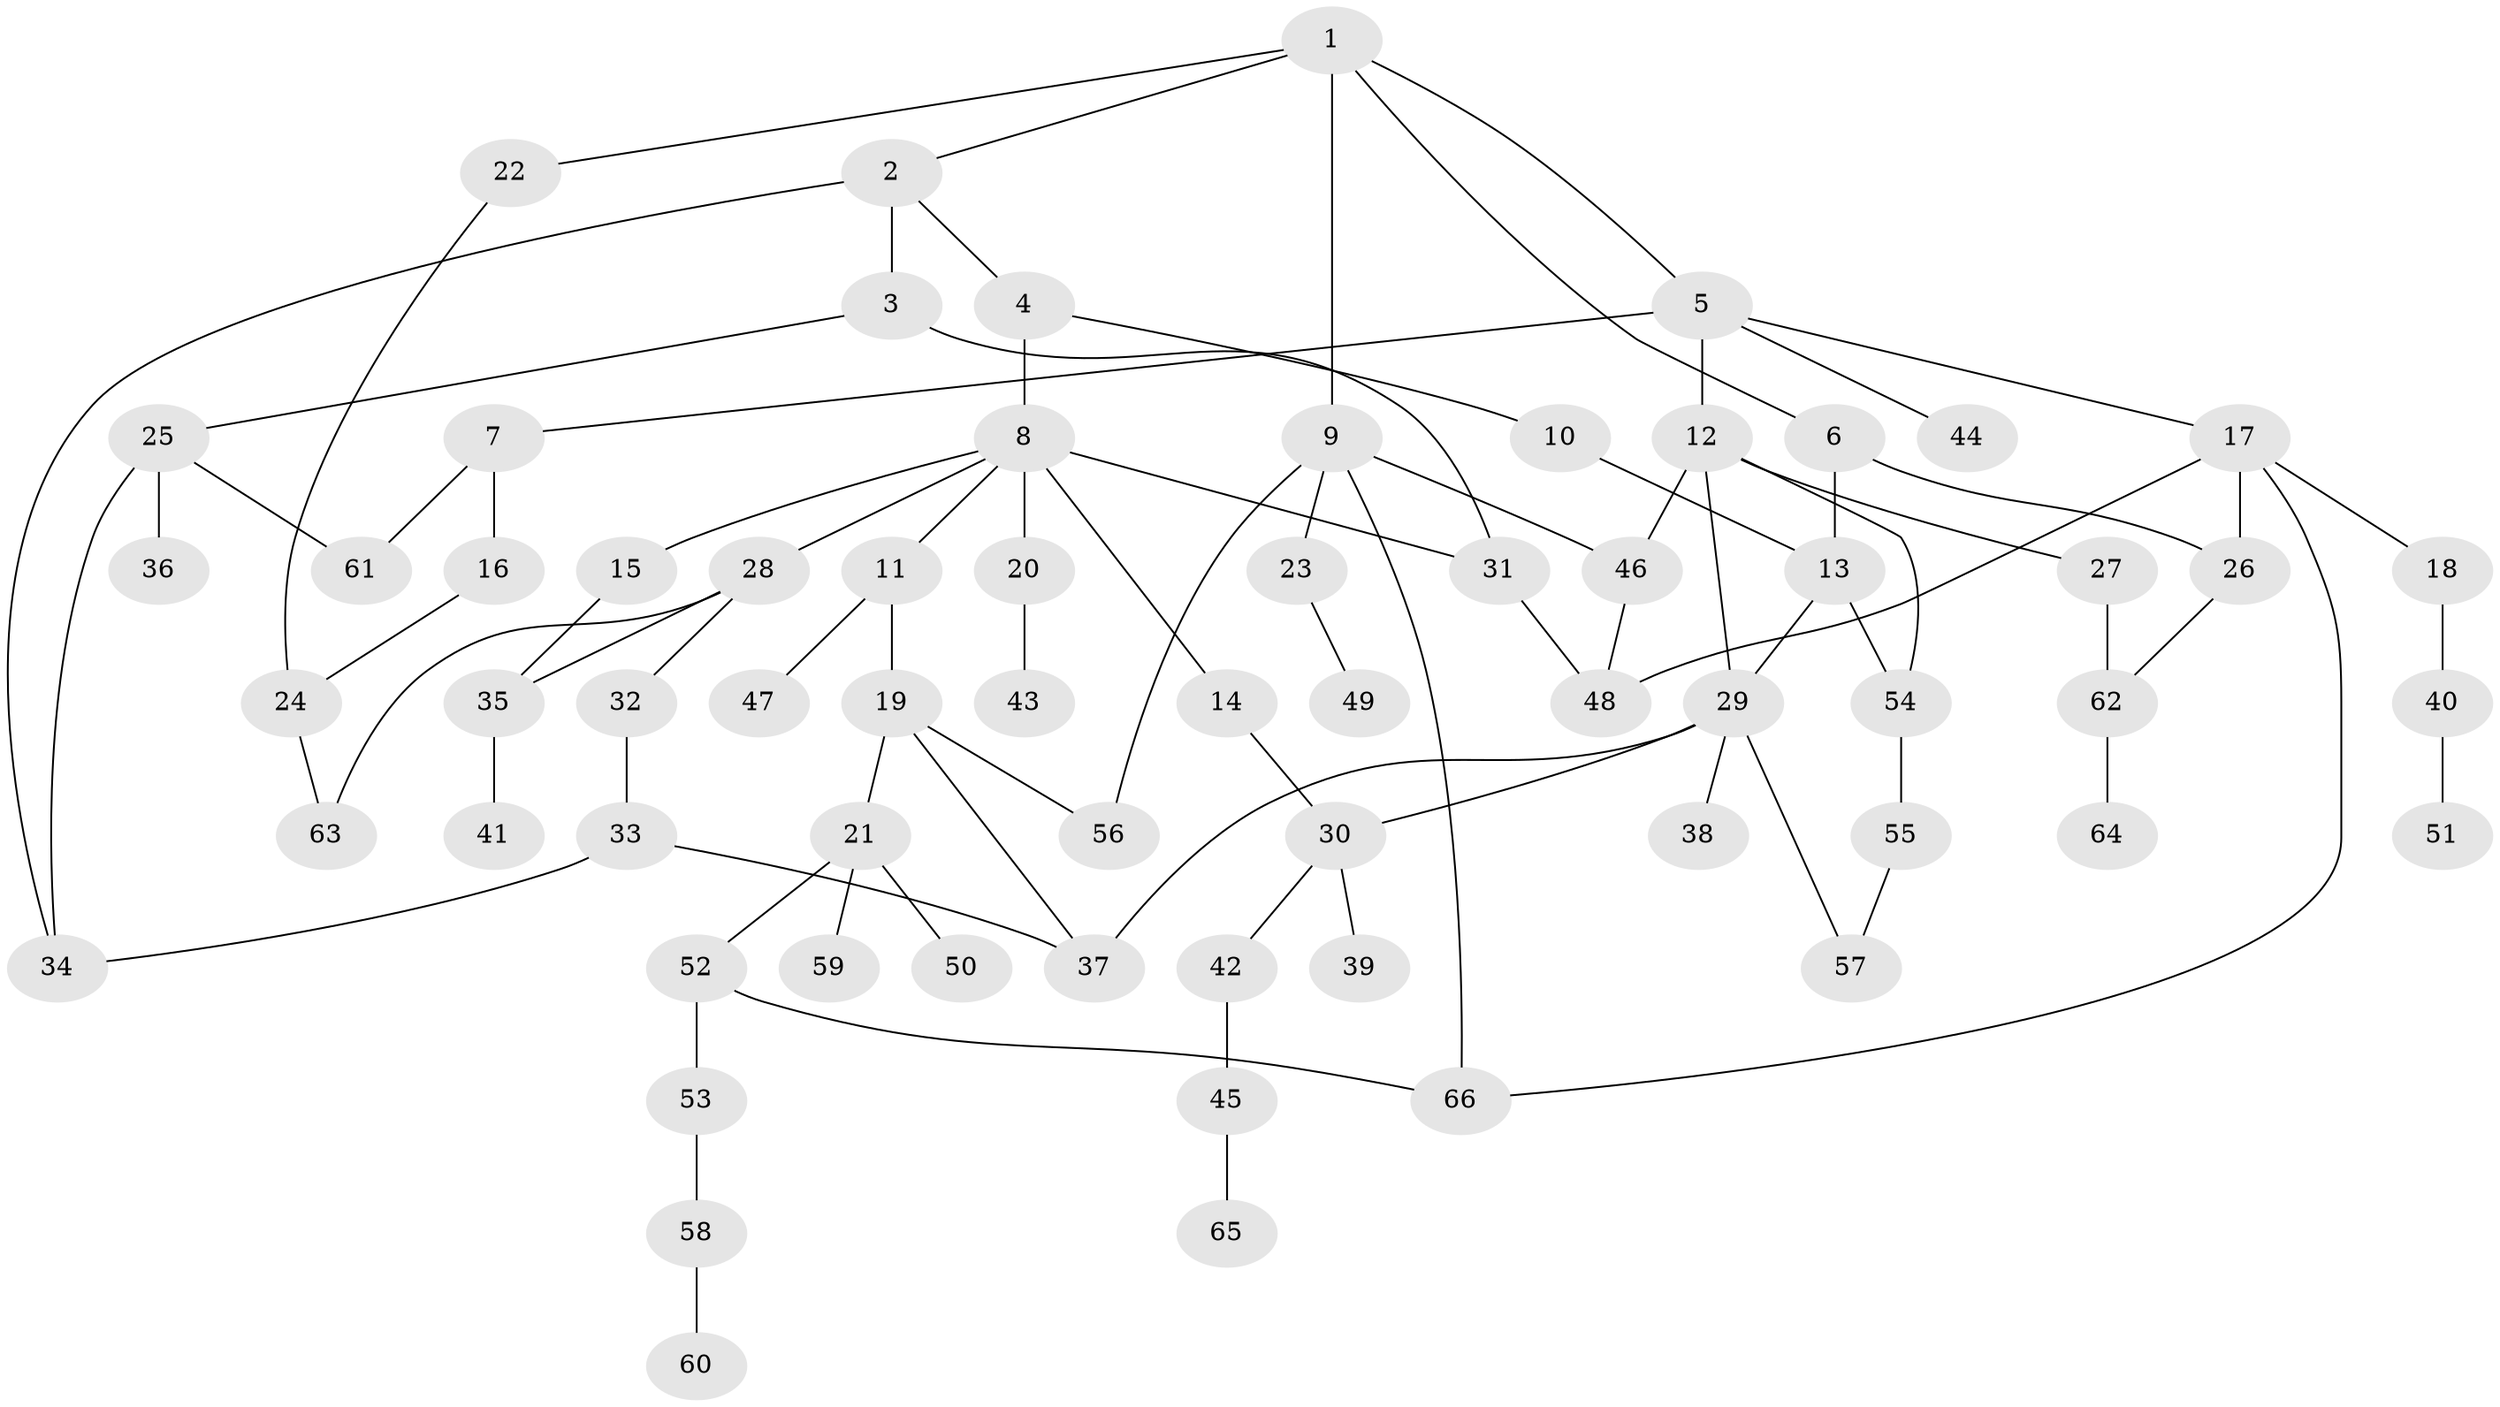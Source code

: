 // original degree distribution, {5: 0.06818181818181818, 4: 0.07575757575757576, 6: 0.015151515151515152, 2: 0.3560606060606061, 3: 0.18181818181818182, 8: 0.007575757575757576, 1: 0.29545454545454547}
// Generated by graph-tools (version 1.1) at 2025/33/03/09/25 02:33:59]
// undirected, 66 vertices, 87 edges
graph export_dot {
graph [start="1"]
  node [color=gray90,style=filled];
  1;
  2;
  3;
  4;
  5;
  6;
  7;
  8;
  9;
  10;
  11;
  12;
  13;
  14;
  15;
  16;
  17;
  18;
  19;
  20;
  21;
  22;
  23;
  24;
  25;
  26;
  27;
  28;
  29;
  30;
  31;
  32;
  33;
  34;
  35;
  36;
  37;
  38;
  39;
  40;
  41;
  42;
  43;
  44;
  45;
  46;
  47;
  48;
  49;
  50;
  51;
  52;
  53;
  54;
  55;
  56;
  57;
  58;
  59;
  60;
  61;
  62;
  63;
  64;
  65;
  66;
  1 -- 2 [weight=1.0];
  1 -- 5 [weight=1.0];
  1 -- 6 [weight=1.0];
  1 -- 9 [weight=1.0];
  1 -- 22 [weight=1.0];
  2 -- 3 [weight=2.0];
  2 -- 4 [weight=1.0];
  2 -- 34 [weight=1.0];
  3 -- 25 [weight=1.0];
  3 -- 31 [weight=1.0];
  4 -- 8 [weight=2.0];
  4 -- 10 [weight=1.0];
  5 -- 7 [weight=1.0];
  5 -- 12 [weight=1.0];
  5 -- 17 [weight=1.0];
  5 -- 44 [weight=1.0];
  6 -- 13 [weight=2.0];
  6 -- 26 [weight=1.0];
  7 -- 16 [weight=1.0];
  7 -- 61 [weight=1.0];
  8 -- 11 [weight=1.0];
  8 -- 14 [weight=1.0];
  8 -- 15 [weight=1.0];
  8 -- 20 [weight=1.0];
  8 -- 28 [weight=1.0];
  8 -- 31 [weight=1.0];
  9 -- 23 [weight=1.0];
  9 -- 46 [weight=1.0];
  9 -- 56 [weight=1.0];
  9 -- 66 [weight=1.0];
  10 -- 13 [weight=1.0];
  11 -- 19 [weight=3.0];
  11 -- 47 [weight=1.0];
  12 -- 27 [weight=1.0];
  12 -- 29 [weight=1.0];
  12 -- 46 [weight=1.0];
  12 -- 54 [weight=1.0];
  13 -- 29 [weight=1.0];
  13 -- 54 [weight=1.0];
  14 -- 30 [weight=1.0];
  15 -- 35 [weight=1.0];
  16 -- 24 [weight=1.0];
  17 -- 18 [weight=1.0];
  17 -- 26 [weight=1.0];
  17 -- 48 [weight=1.0];
  17 -- 66 [weight=1.0];
  18 -- 40 [weight=1.0];
  19 -- 21 [weight=1.0];
  19 -- 37 [weight=1.0];
  19 -- 56 [weight=1.0];
  20 -- 43 [weight=1.0];
  21 -- 50 [weight=1.0];
  21 -- 52 [weight=1.0];
  21 -- 59 [weight=1.0];
  22 -- 24 [weight=1.0];
  23 -- 49 [weight=1.0];
  24 -- 63 [weight=1.0];
  25 -- 34 [weight=1.0];
  25 -- 36 [weight=1.0];
  25 -- 61 [weight=1.0];
  26 -- 62 [weight=1.0];
  27 -- 62 [weight=2.0];
  28 -- 32 [weight=1.0];
  28 -- 35 [weight=1.0];
  28 -- 63 [weight=1.0];
  29 -- 30 [weight=1.0];
  29 -- 37 [weight=1.0];
  29 -- 38 [weight=1.0];
  29 -- 57 [weight=1.0];
  30 -- 39 [weight=1.0];
  30 -- 42 [weight=1.0];
  31 -- 48 [weight=1.0];
  32 -- 33 [weight=2.0];
  33 -- 34 [weight=1.0];
  33 -- 37 [weight=1.0];
  35 -- 41 [weight=1.0];
  40 -- 51 [weight=2.0];
  42 -- 45 [weight=1.0];
  45 -- 65 [weight=1.0];
  46 -- 48 [weight=1.0];
  52 -- 53 [weight=1.0];
  52 -- 66 [weight=1.0];
  53 -- 58 [weight=1.0];
  54 -- 55 [weight=2.0];
  55 -- 57 [weight=1.0];
  58 -- 60 [weight=1.0];
  62 -- 64 [weight=1.0];
}
